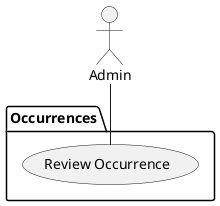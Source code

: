 @startuml Review Occurrence
package "Occurrences"{
(Review Occurrence)
}
actor :Admin:
Admin -- (Review Occurrence)

@enduml

# Participating Actors

- Admin

# Preconditions

- The Admin is authenticated

# Flow of Events

1. The Admin clicks on Occurrence in the Admin Summary Screen
2. The system displays a menu all information of the Occurrence
3. The system displays a form for taking notes on the Occurrence and buttons for the actions the Admin can do with the Occurrence (see CloseOccurrence and EditOccurrence)
4. The Admin add or edit the notes in the form
5. The Admin clicks a "Save" button
6. The system displays a confirmation message

@startuml Review Occurrence Object
class ReviewOccurrence <<control>>
class ReviewOccurrenceButton <<boundry>>
class ReviewOccurrenceForm <<boundry>> {
    + editOccurence()
    + CloseOccurence()
}
class Occurrence <<entity>> {
    +occurence: Occurence
}
ReviewOccurrence --> "+ button" ReviewOccurrenceButton
ReviewOccurrence --> "+ form" ReviewOccurrenceForm: reads >
ReviewOccurrence --> Occurrence
@enduml